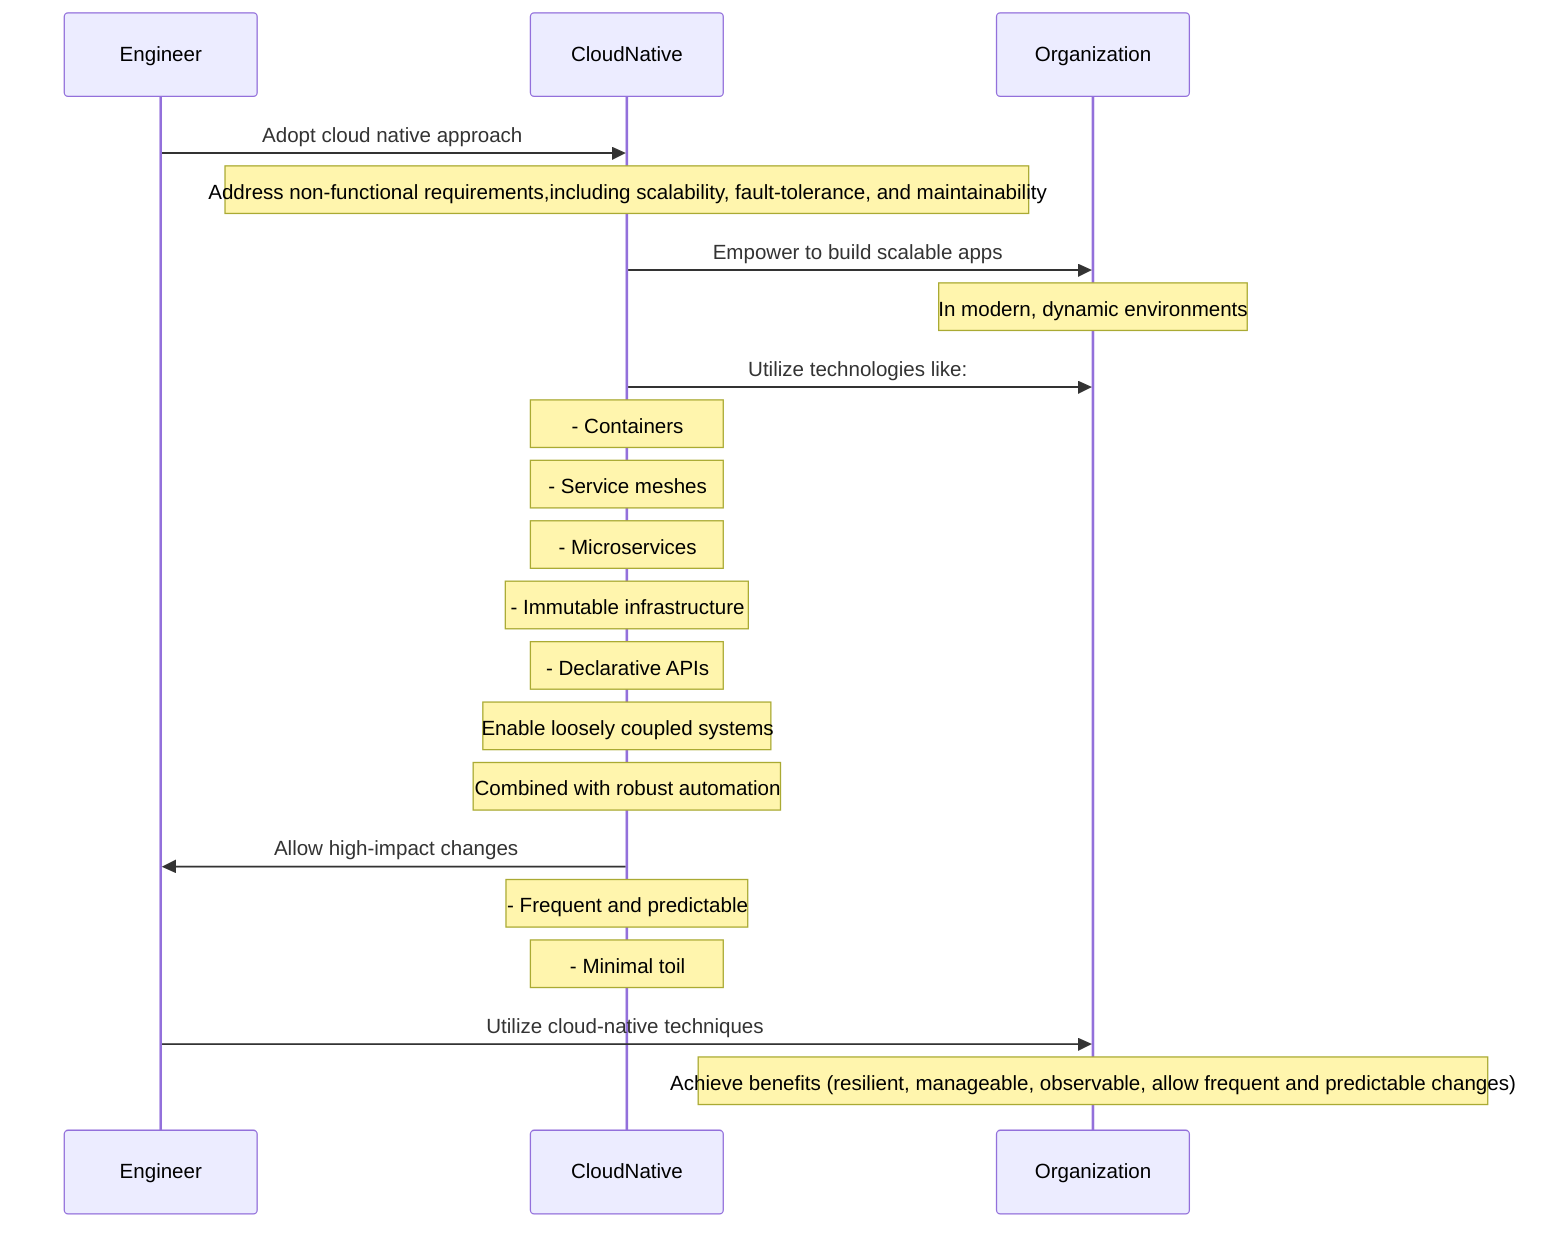sequenceDiagram
    participant Engineer
    participant CloudNative
    participant Organization
    Engineer->>CloudNative: Adopt cloud native approach
    Note over CloudNative: Address non-functional requirements,including scalability, fault-tolerance, and maintainability
    CloudNative->>Organization: Empower to build scalable apps
    Note over Organization: In modern, dynamic environments
    CloudNative->>Organization: Utilize technologies like:
    Note over CloudNative: - Containers
    Note over CloudNative: - Service meshes
    Note over CloudNative: - Microservices
    Note over CloudNative: - Immutable infrastructure
    Note over CloudNative: - Declarative APIs
    Note over CloudNative: Enable loosely coupled systems
    Note over CloudNative: Combined with robust automation
    CloudNative->>Engineer: Allow high-impact changes
    Note over CloudNative: - Frequent and predictable
    Note over CloudNative: - Minimal toil
    Engineer->>Organization: Utilize cloud-native techniques
    Note over Organization: Achieve benefits (resilient, manageable, observable, allow frequent and predictable changes)